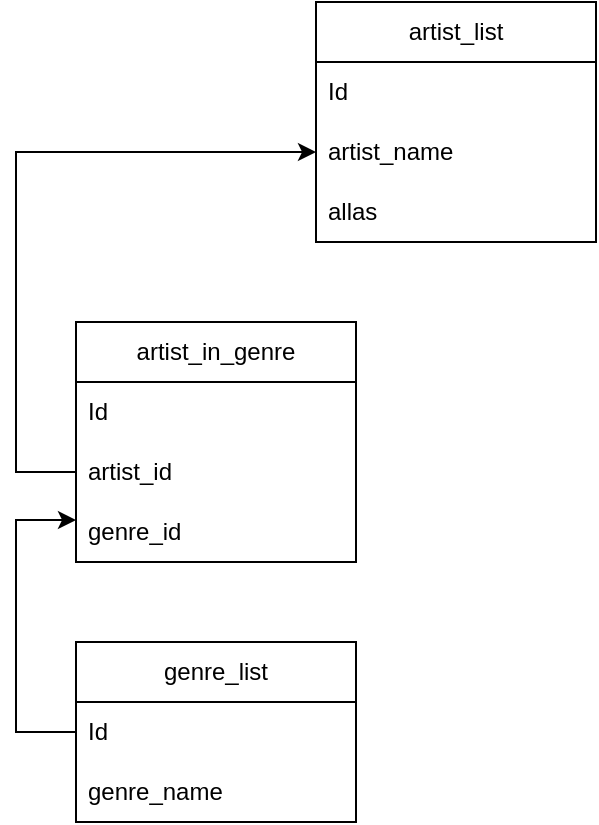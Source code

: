 <mxfile version="20.8.23" type="github">
  <diagram name="Страница 1" id="WpCl7-tH2tjQZboT-iJE">
    <mxGraphModel dx="1434" dy="764" grid="1" gridSize="10" guides="1" tooltips="1" connect="1" arrows="1" fold="1" page="1" pageScale="1" pageWidth="827" pageHeight="1169" math="0" shadow="0">
      <root>
        <mxCell id="0" />
        <mxCell id="1" parent="0" />
        <mxCell id="cVMex-pxYAAOI_N5WYeg-2" value="artist_list" style="swimlane;fontStyle=0;childLayout=stackLayout;horizontal=1;startSize=30;horizontalStack=0;resizeParent=1;resizeParentMax=0;resizeLast=0;collapsible=1;marginBottom=0;whiteSpace=wrap;html=1;" vertex="1" parent="1">
          <mxGeometry x="200" y="40" width="140" height="120" as="geometry" />
        </mxCell>
        <mxCell id="cVMex-pxYAAOI_N5WYeg-3" value="Id" style="text;strokeColor=none;fillColor=none;align=left;verticalAlign=middle;spacingLeft=4;spacingRight=4;overflow=hidden;points=[[0,0.5],[1,0.5]];portConstraint=eastwest;rotatable=0;whiteSpace=wrap;html=1;" vertex="1" parent="cVMex-pxYAAOI_N5WYeg-2">
          <mxGeometry y="30" width="140" height="30" as="geometry" />
        </mxCell>
        <mxCell id="cVMex-pxYAAOI_N5WYeg-4" value="artist_name" style="text;strokeColor=none;fillColor=none;align=left;verticalAlign=middle;spacingLeft=4;spacingRight=4;overflow=hidden;points=[[0,0.5],[1,0.5]];portConstraint=eastwest;rotatable=0;whiteSpace=wrap;html=1;" vertex="1" parent="cVMex-pxYAAOI_N5WYeg-2">
          <mxGeometry y="60" width="140" height="30" as="geometry" />
        </mxCell>
        <mxCell id="cVMex-pxYAAOI_N5WYeg-5" value="allas" style="text;strokeColor=none;fillColor=none;align=left;verticalAlign=middle;spacingLeft=4;spacingRight=4;overflow=hidden;points=[[0,0.5],[1,0.5]];portConstraint=eastwest;rotatable=0;whiteSpace=wrap;html=1;" vertex="1" parent="cVMex-pxYAAOI_N5WYeg-2">
          <mxGeometry y="90" width="140" height="30" as="geometry" />
        </mxCell>
        <mxCell id="cVMex-pxYAAOI_N5WYeg-6" value="artist_in_genre" style="swimlane;fontStyle=0;childLayout=stackLayout;horizontal=1;startSize=30;horizontalStack=0;resizeParent=1;resizeParentMax=0;resizeLast=0;collapsible=1;marginBottom=0;whiteSpace=wrap;html=1;" vertex="1" parent="1">
          <mxGeometry x="80" y="200" width="140" height="120" as="geometry" />
        </mxCell>
        <mxCell id="cVMex-pxYAAOI_N5WYeg-7" value="Id" style="text;strokeColor=none;fillColor=none;align=left;verticalAlign=middle;spacingLeft=4;spacingRight=4;overflow=hidden;points=[[0,0.5],[1,0.5]];portConstraint=eastwest;rotatable=0;whiteSpace=wrap;html=1;" vertex="1" parent="cVMex-pxYAAOI_N5WYeg-6">
          <mxGeometry y="30" width="140" height="30" as="geometry" />
        </mxCell>
        <mxCell id="cVMex-pxYAAOI_N5WYeg-8" value="artist_id" style="text;strokeColor=none;fillColor=none;align=left;verticalAlign=middle;spacingLeft=4;spacingRight=4;overflow=hidden;points=[[0,0.5],[1,0.5]];portConstraint=eastwest;rotatable=0;whiteSpace=wrap;html=1;" vertex="1" parent="cVMex-pxYAAOI_N5WYeg-6">
          <mxGeometry y="60" width="140" height="30" as="geometry" />
        </mxCell>
        <mxCell id="cVMex-pxYAAOI_N5WYeg-9" value="genre_id" style="text;strokeColor=none;fillColor=none;align=left;verticalAlign=middle;spacingLeft=4;spacingRight=4;overflow=hidden;points=[[0,0.5],[1,0.5]];portConstraint=eastwest;rotatable=0;whiteSpace=wrap;html=1;" vertex="1" parent="cVMex-pxYAAOI_N5WYeg-6">
          <mxGeometry y="90" width="140" height="30" as="geometry" />
        </mxCell>
        <mxCell id="cVMex-pxYAAOI_N5WYeg-11" style="edgeStyle=orthogonalEdgeStyle;rounded=0;orthogonalLoop=1;jettySize=auto;html=1;entryX=0;entryY=0.5;entryDx=0;entryDy=0;" edge="1" parent="1" source="cVMex-pxYAAOI_N5WYeg-8" target="cVMex-pxYAAOI_N5WYeg-4">
          <mxGeometry relative="1" as="geometry">
            <Array as="points">
              <mxPoint x="50" y="275" />
              <mxPoint x="50" y="115" />
            </Array>
          </mxGeometry>
        </mxCell>
        <mxCell id="cVMex-pxYAAOI_N5WYeg-12" value="genre_list" style="swimlane;fontStyle=0;childLayout=stackLayout;horizontal=1;startSize=30;horizontalStack=0;resizeParent=1;resizeParentMax=0;resizeLast=0;collapsible=1;marginBottom=0;whiteSpace=wrap;html=1;" vertex="1" parent="1">
          <mxGeometry x="80" y="360" width="140" height="90" as="geometry" />
        </mxCell>
        <mxCell id="cVMex-pxYAAOI_N5WYeg-13" value="Id" style="text;strokeColor=none;fillColor=none;align=left;verticalAlign=middle;spacingLeft=4;spacingRight=4;overflow=hidden;points=[[0,0.5],[1,0.5]];portConstraint=eastwest;rotatable=0;whiteSpace=wrap;html=1;" vertex="1" parent="cVMex-pxYAAOI_N5WYeg-12">
          <mxGeometry y="30" width="140" height="30" as="geometry" />
        </mxCell>
        <mxCell id="cVMex-pxYAAOI_N5WYeg-14" value="genre_name" style="text;strokeColor=none;fillColor=none;align=left;verticalAlign=middle;spacingLeft=4;spacingRight=4;overflow=hidden;points=[[0,0.5],[1,0.5]];portConstraint=eastwest;rotatable=0;whiteSpace=wrap;html=1;" vertex="1" parent="cVMex-pxYAAOI_N5WYeg-12">
          <mxGeometry y="60" width="140" height="30" as="geometry" />
        </mxCell>
        <mxCell id="cVMex-pxYAAOI_N5WYeg-16" style="edgeStyle=orthogonalEdgeStyle;rounded=0;orthogonalLoop=1;jettySize=auto;html=1;entryX=0;entryY=0.3;entryDx=0;entryDy=0;entryPerimeter=0;" edge="1" parent="1" source="cVMex-pxYAAOI_N5WYeg-13" target="cVMex-pxYAAOI_N5WYeg-9">
          <mxGeometry relative="1" as="geometry">
            <mxPoint x="40" y="300" as="targetPoint" />
            <Array as="points">
              <mxPoint x="50" y="405" />
              <mxPoint x="50" y="299" />
            </Array>
          </mxGeometry>
        </mxCell>
      </root>
    </mxGraphModel>
  </diagram>
</mxfile>
